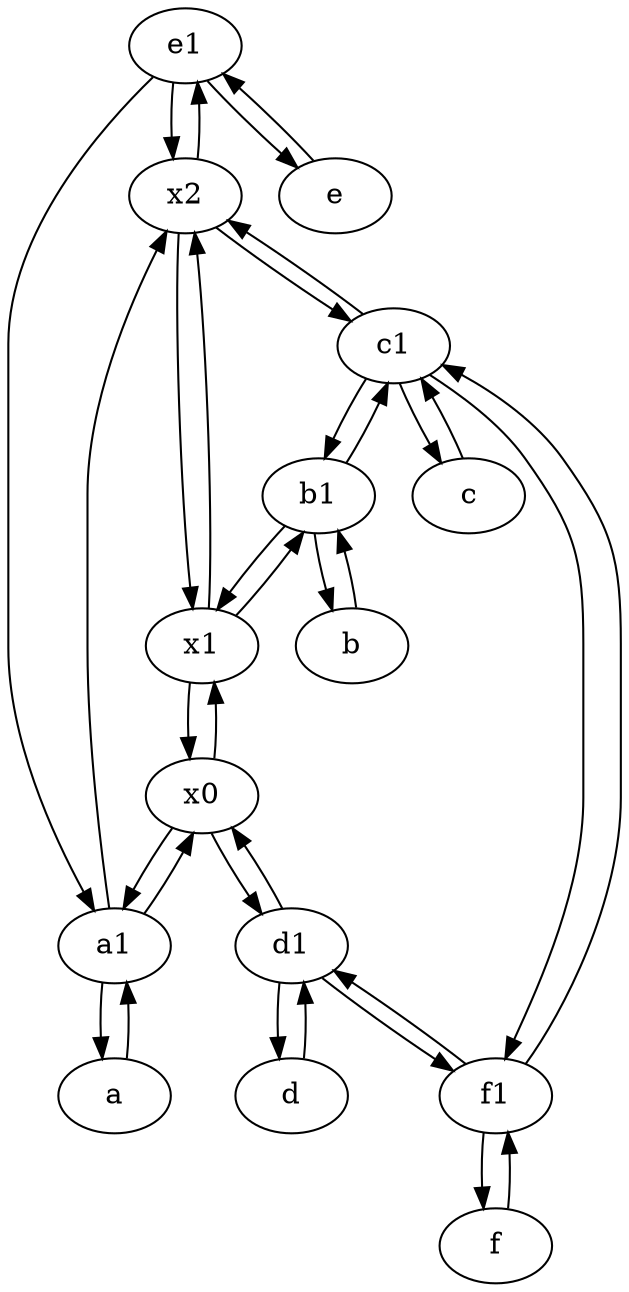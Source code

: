 digraph  {
	e1 [pos="25,45!"];
	x1;
	d [pos="20,30!"];
	x0;
	b [pos="50,20!"];
	x2;
	e [pos="30,50!"];
	c [pos="20,10!"];
	f1;
	a1 [pos="40,15!"];
	a [pos="40,10!"];
	b1 [pos="45,20!"];
	f [pos="15,45!"];
	d1 [pos="25,30!"];
	c1 [pos="30,15!"];
	b1 -> b;
	x0 -> x1;
	d1 -> x0;
	c1 -> c;
	b -> b1;
	f1 -> f;
	a1 -> x2;
	x1 -> b1;
	d -> d1;
	x2 -> e1;
	e1 -> e;
	x2 -> c1;
	a1 -> a;
	e1 -> a1;
	x2 -> x1;
	x1 -> x2;
	a1 -> x0;
	a -> a1;
	x1 -> x0;
	c -> c1;
	e -> e1;
	d1 -> d;
	c1 -> b1;
	x0 -> d1;
	f -> f1;
	d1 -> f1;
	b1 -> x1;
	b1 -> c1;
	c1 -> f1;
	c1 -> x2;
	f1 -> d1;
	f1 -> c1;
	x0 -> a1;
	e1 -> x2;

	}